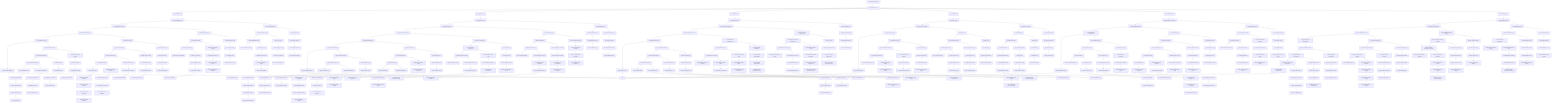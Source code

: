 %% Brand Metadata System and Advanced Features
%% View at https://mermaid.live
flowchart TD
  A[Brand Metadata System] --> B[Metadata Operations]
  
  %% Metadata Operations
  B --> C[Create Metadata]
  B --> D[Update Metadata]
  B --> E[Delete Metadata]
  B --> F[Query Metadata]
  B --> G[Metadata Validation]
  B --> H[Metadata Analytics]
  
  %% Create Metadata
  C --> C1[Validate Metadata Input]
  C1 --> C2[Check Metadata Structure]
  C2 --> C3[Validate Metadata Values]
  C3 --> C4[Create Metadata Record]
  C4 --> C5[Return Created Metadata]
  
  %% Validate Metadata Input
  C1 --> C1A[Check Metadata Object]
  C1A --> C1B[Validate Metadata Keys]
  C1B --> C1C[Validate Metadata Values]
  C1C --> C1D[Return Validation Result]
  
  %% Check Metadata Object
  C1A --> C1A1[Check Object Type]
  C1A1 --> C1A2[Check Object Structure]
  C1A2 --> C1A3[Check Object Properties]
  C1A3 --> C1A4[Return Object Validation]
  
  %% Validate Metadata Keys
  C1B --> C1B1[Check Key Format]
  C1B1 --> C1B2[Check Key Uniqueness]
  C1B2 --> C1B3[Check Key Constraints]
  C1B3 --> C1B4[Return Key Validation]
  
  %% Validate Metadata Values
  C1C --> C1C1[Check Value Types]
  C1C1 --> C1C2[Check Value Constraints]
  C1C2 --> C1C3[Check Value Validation Rules]
  C1C3 --> C1C4[Return Value Validation]
  
  %% Check Metadata Structure
  C2 --> C2A[Validate Object Structure]
  C2A --> C2B[Check Nested Objects]
  C2B --> C2C[Check Array Structures]
  C2C --> C2D[Return Structure Validation]
  
  %% Validate Object Structure
  C2A --> C2A1[Check Object Hierarchy]
  C2A1 --> C2A2[Check Object Depth]
  C2A2 --> C2A3[Check Object Size]
  C2A3 --> C2A4[Return Structure Check]
  
  %% Check Nested Objects
  C2B --> C2B1[Validate Nested Object Structure]
  C2B1 --> C2B2[Check Nested Object Keys]
  C2B2 --> C2B3[Check Nested Object Values]
  C2B3 --> C2B4[Return Nested Object Validation]
  
  %% Check Array Structures
  C2C --> C2C1[Validate Array Structure]
  C2C1 --> C2C2[Check Array Elements]
  C2C2 --> C2C3[Check Array Constraints]
  C2C3 --> C2C4[Return Array Validation]
  
  %% Validate Metadata Values
  C3 --> C3A[Check String Values]
  C3A --> C3B[Check Number Values]
  C3B --> C3C[Check Boolean Values]
  C3C --> C3D[Check Object Values]
  C3D --> C3E[Check Array Values]
  
  %% Check String Values
  C3A --> C3A1[Validate String Format]
  C3A1 --> C3A2[Check String Length]
  C3A2 --> C3A3[Check String Content]
  C3A3 --> C3A4[Return String Validation]
  
  %% Check Number Values
  C3B --> C3B1[Validate Number Format]
  C3B1 --> C3B2[Check Number Range]
  C3B2 --> C3B3[Check Number Precision]
  C3B3 --> C3B4[Return Number Validation]
  
  %% Check Boolean Values
  C3C --> C3C1[Validate Boolean Format]
  C3C1 --> C3C2[Check Boolean Constraints]
  C3C2 --> C3C3[Return Boolean Validation]
  
  %% Check Object Values
  C3D --> C3D1[Validate Object Value Structure]
  C3D1 --> C3D2[Check Object Value Keys]
  C3D2 --> C3D3[Check Object Value Values]
  C3D3 --> C3D4[Return Object Value Validation]
  
  %% Check Array Values
  C3E --> C3E1[Validate Array Value Structure]
  C3E1 --> C3E2[Check Array Value Elements]
  C3E2 --> C3E3[Check Array Value Constraints]
  C3E3 --> C3E4[Return Array Value Validation]
  
  %% Create Metadata Record
  C4 --> C4A[Initialize Metadata Object]
  C4A --> C4B[Set Metadata Properties]
  C4B --> C4C[Set Metadata Timestamps]
  C4C --> C4D[Save Metadata Record]
  
  %% Initialize Metadata Object
  C4A --> C4A1[Create New Metadata Instance]
  C4A1 --> C4A2[Set Basic Properties]
  C4A2 --> C4A3[Set Metadata Structure]
  C4A3 --> C4A4[Return Initialized Object]
  
  %% Set Metadata Properties
  C4B --> C4B1[Set Metadata Keys]
  C4B1 --> C4B2[Set Metadata Values]
  C4B2 --> C4B3[Set Metadata Constraints]
  C4B3 --> C4B4[Return Properties Set]
  
  %% Set Metadata Timestamps
  C4C --> C4C1[Set Created At Timestamp]
  C4C1 --> C4C2[Set Updated At Timestamp]
  C4C2 --> C4C3[Set Metadata Version]
  C4C3 --> C4C4[Return Timestamps Set]
  
  %% Save Metadata Record
  C4D --> C4D1[Execute Save Operation]
  C4D1 --> C4D2[Handle Save Response]
  C4D2 --> C4D3[Validate Save Success]
  C4D3 --> C4D4[Return Save Status]
  
  %% Update Metadata
  D --> D1[Find Metadata by ID]
  D1 --> D2[Validate Update Input]
  D2 --> D3[Check Update Permissions]
  D3 --> D4[Update Metadata Fields]
  D4 --> D5[Save Updated Metadata]
  D5 --> D6[Return Updated Metadata]
  
  %% Find Metadata by ID
  D1 --> D1A[Query Metadata by ID]
  D1A --> D1B[Validate Metadata Exists]
  D1B --> D1C[Check Metadata Access]
  D1C --> D1D[Return Metadata Data]
  
  %% Query Metadata by ID
  D1A --> D1A1[Execute Metadata Query]
  D1A1 --> D1A2[Check Query Results]
  D1A2 --> D1A3[Validate Metadata Found]
  D1A3 --> D1A4[Return Metadata Object]
  
  %% Validate Update Input
  D2 --> D2A[Check Update Object]
  D2A --> D2B[Validate Update Keys]
  D2B --> D2C[Validate Update Values]
  D2C --> D2D[Return Update Validation]
  
  %% Check Update Object
  D2A --> D2A1[Check Update Object Type]
  D2A1 --> D2A2[Check Update Object Structure]
  D2A2 --> D2A3[Check Update Object Properties]
  D2A3 --> D2A4[Return Update Object Validation]
  
  %% Validate Update Keys
  D2B --> D2B1[Check Update Key Format]
  D2B1 --> D2B2[Check Update Key Validity]
  D2B2 --> D2B3[Check Update Key Constraints]
  D2B3 --> D2B4[Return Update Key Validation]
  
  %% Validate Update Values
  D2C --> D2C1[Check Update Value Types]
  D2C1 --> D2C2[Check Update Value Constraints]
  D2C2 --> D2C3[Check Update Value Rules]
  D2C3 --> D2C4[Return Update Value Validation]
  
  %% Check Update Permissions
  D3 --> D3A[Check User Permissions]
  D3A --> D3B[Check Metadata Permissions]
  D3B --> D3C[Check Update Permissions]
  D3C --> D3D[Return Permission Check]
  
  %% Check User Permissions
  D3A --> D3A1[Check User Role]
  D3A1 --> D3A2[Check User Access]
  D3A2 --> D3A3[Check User Permissions]
  D3A3 --> D3A4[Return User Permission Check]
  
  %% Check Metadata Permissions
  D3B --> D3B1[Check Metadata Access Level]
  D3B1 --> D3B2[Check Metadata Ownership]
  D3B2 --> D3B3[Check Metadata Permissions]
  D3B3 --> D3B4[Return Metadata Permission Check]
  
  %% Check Update Permissions
  D3C --> D3C1[Check Update Access Level]
  D3C1 --> D3C2[Check Update Ownership]
  D3C2 --> D3C3[Check Update Permissions]
  D3C3 --> D3C4[Return Update Permission Check]
  
  %% Update Metadata Fields
  D4 --> D4A[Update Basic Fields]
  D4A --> D4B[Update Nested Fields]
  D4B --> D4C[Update Array Fields]
  D4C --> D4D[Update Timestamps]
  
  %% Update Basic Fields
  D4A --> D4A1[Update String Fields]
  D4A1 --> D4A2[Update Number Fields]
  D4A2 --> D4A3[Update Boolean Fields]
  D4A3 --> D4A4[Return Basic Fields Updated]
  
  %% Update Nested Fields
  D4B --> D4B1[Update Nested Object Fields]
  D4B1 --> D4B2[Update Nested Object Properties]
  D4B2 --> D4B3[Update Nested Object Values]
  D4B3 --> D4B4[Return Nested Fields Updated]
  
  %% Update Array Fields
  D4C --> D4C1[Update Array Elements]
  D4C1 --> D4C2[Update Array Properties]
  D4C2 --> D4C3[Update Array Values]
  D4C3 --> D4C4[Return Array Fields Updated]
  
  %% Update Timestamps
  D4D --> D4D1[Update Updated At Timestamp]
  D4D1 --> D4D2[Update Metadata Version]
  D4D2 --> D4D3[Update Change Timestamp]
  D4D3 --> D4D4[Return Timestamps Updated]
  
  %% Save Updated Metadata
  D5 --> D5A[Execute Update Operation]
  D5A --> D5B[Handle Update Response]
  D5B --> D5C[Validate Update Success]
  D5C --> D5D[Return Update Status]
  
  %% Execute Update Operation
  D5A --> D5A1[Prepare Update Query]
  D5A1 --> D5A2[Execute Update Query]
  D5A2 --> D5A3[Handle Update Response]
  D5A3 --> D5A4[Return Update Execution]
  
  %% Handle Update Response
  D5B --> D5B1[Check Update Response]
  D5B1 --> D5B2[Handle Update Errors]
  D5B2 --> D5B3[Validate Update Results]
  D5B3 --> D5B4[Return Update Response]
  
  %% Validate Update Success
  D5C --> D5C1[Check Update Success]
  D5C1 --> D5C2[Validate Update Results]
  D5C2 --> D5C3[Check Update Integrity]
  D5C3 --> D5C4[Return Update Validation]
  
  %% Delete Metadata
  E --> E1[Find Metadata by ID]
  E1 --> E2[Check Delete Permissions]
  E2 --> E3[Validate Delete Constraints]
  E3 --> E4[Delete Metadata Record]
  E4 --> E5[Return Delete Status]
  
  %% Find Metadata by ID
  E1 --> E1A[Query Metadata by ID]
  E1A --> E1B[Validate Metadata Exists]
  E1B --> E1C[Check Metadata Access]
  E1C --> E1D[Return Metadata Data]
  
  %% Check Delete Permissions
  E2 --> E2A[Check User Delete Permissions]
  E2A --> E2B[Check Metadata Delete Permissions]
  E2B --> E2C[Check Delete Access Level]
  E2C --> E2D[Return Delete Permission Check]
  
  %% Check User Delete Permissions
  E2A --> E2A1[Check User Role]
  E2A1 --> E2A2[Check User Delete Access]
  E2A2 --> E2A3[Check User Delete Permissions]
  E2A3 --> E2A4[Return User Delete Permission Check]
  
  %% Check Metadata Delete Permissions
  E2B --> E2B1[Check Metadata Delete Access]
  E2B1 --> E2B2[Check Metadata Delete Ownership]
  E2B2 --> E2B3[Check Metadata Delete Permissions]
  E2B3 --> E2B4[Return Metadata Delete Permission Check]
  
  %% Check Delete Access Level
  E2C --> E2C1[Check Delete Access Level]
  E2C1 --> E2C2[Check Delete Ownership]
  E2C2 --> E2C3[Check Delete Permissions]
  E2C3 --> E2C4[Return Delete Access Level Check]
  
  %% Validate Delete Constraints
  E3 --> E3A[Check Metadata Dependencies]
  E3A --> E3B[Check Metadata Usage]
  E3B --> E3C[Check Delete Constraints]
  E3C --> E3D[Return Delete Constraint Validation]
  
  %% Check Metadata Dependencies
  E3A --> E3A1[Check Metadata References]
  E3A1 --> E3A2[Check Metadata Dependencies]
  E3A2 --> E3A3[Check Metadata Relationships]
  E3A3 --> E3A4[Return Metadata Dependency Check]
  
  %% Check Metadata Usage
  E3B --> E3B1[Check Metadata Usage Count]
  E3B1 --> E3B2[Check Metadata Usage Status]
  E3B2 --> E3B3[Check Metadata Usage Constraints]
  E3B3 --> E3B4[Return Metadata Usage Check]
  
  %% Check Delete Constraints
  E3C --> E3C1[Check Delete Business Rules]
  E3C1 --> E3C2[Check Delete System Rules]
  E3C2 --> E3C3[Check Delete User Rules]
  E3C3 --> E3C4[Return Delete Constraint Check]
  
  %% Delete Metadata Record
  E4 --> E4A[Execute Delete Operation]
  E4A --> E4B[Handle Delete Response]
  E4B --> E4C[Validate Delete Success]
  E4C --> E4D[Return Delete Status]
  
  %% Execute Delete Operation
  E4A --> E4A1[Prepare Delete Query]
  E4A1 --> E4A2[Execute Delete Query]
  E4A2 --> E4A3[Handle Delete Response]
  E4A3 --> E4A4[Return Delete Execution]
  
  %% Handle Delete Response
  E4B --> E4B1[Check Delete Response]
  E4B1 --> E4B2[Handle Delete Errors]
  E4B2 --> E4B3[Validate Delete Results]
  E4B3 --> E4B4[Return Delete Response]
  
  %% Validate Delete Success
  E4C --> E4C1[Check Delete Success]
  E4C1 --> E4C2[Validate Delete Results]
  E4C2 --> E4C3[Check Delete Integrity]
  E4C3 --> E4C4[Return Delete Validation]
  
  %% Query Metadata
  F --> F1[Build Query Filters]
  F1 --> F2[Execute Metadata Query]
  F2 --> F3[Process Query Results]
  F3 --> F4[Return Query Results]
  
  %% Build Query Filters
  F1 --> F1A[Initialize Query Object]
  F1A --> F1B[Add Basic Filters]
  F1B --> F1C[Add Advanced Filters]
  F1C --> F1D[Add Metadata Filters]
  
  %% Initialize Query Object
  F1A --> F1A1[Create Query Object]
  F1A1 --> F1A2[Set Query Parameters]
  F1A2 --> F1A3[Set Query Options]
  F1A3 --> F1A4[Return Query Object]
  
  %% Add Basic Filters
  F1B --> F1B1[Add ID Filter]
  F1B1 --> F1B2[Add Name Filter]
  F1B2 --> F1B3[Add Status Filter]
  F1B3 --> F1B4[Return Basic Filters]
  
  %% Add Advanced Filters
  F1C --> F1C1[Add Date Range Filter]
  F1C1 --> F1C2[Add User Filter]
  F1C2 --> F1C3[Add Permission Filter]
  F1C3 --> F1C4[Return Advanced Filters]
  
  %% Add Metadata Filters
  F1D --> F1D1[Add Metadata Key Filter]
  F1D1 --> F1D2[Add Metadata Value Filter]
  F1D2 --> F1D3[Add Metadata Type Filter]
  F1D3 --> F1D4[Return Metadata Filters]
  
  %% Execute Metadata Query
  F2 --> F2A[Execute Query]
  F2A --> F2B[Handle Query Response]
  F2B --> F2C[Validate Query Results]
  F2C --> F2D[Return Query Execution]
  
  %% Execute Query
  F2A --> F2A1[Prepare Query]
  F2A1 --> F2A2[Execute Query]
  F2A2 --> F2A3[Handle Query Response]
  F2A3 --> F2A4[Return Query Execution]
  
  %% Handle Query Response
  F2B --> F2B1[Check Query Response]
  F2B1 --> F2B2[Handle Query Errors]
  F2B2 --> F2B3[Validate Query Results]
  F2B3 --> F2B4[Return Query Response]
  
  %% Validate Query Results
  F2C --> F2C1[Check Query Success]
  F2C1 --> F2C2[Validate Query Results]
  F2C2 --> F2C3[Check Query Integrity]
  F2C3 --> F2C4[Return Query Validation]
  
  %% Process Query Results
  F3 --> F3A[Process Basic Results]
  F3A --> F3B[Process Advanced Results]
  F3B --> F3C[Process Metadata Results]
  F3C --> F3D[Return Processed Results]
  
  %% Process Basic Results
  F3A --> F3A1[Process ID Results]
  F3A1 --> F3A2[Process Name Results]
  F3A2 --> F3A3[Process Status Results]
  F3A3 --> F3A4[Return Basic Processed Results]
  
  %% Process Advanced Results
  F3B --> F3B1[Process Date Range Results]
  F3B1 --> F3B2[Process User Results]
  F3B2 --> F3B3[Process Permission Results]
  F3B3 --> F3B4[Return Advanced Processed Results]
  
  %% Process Metadata Results
  F3C --> F3C1[Process Metadata Key Results]
  F3C1 --> F3C2[Process Metadata Value Results]
  F3C2 --> F3C3[Process Metadata Type Results]
  F3C3 --> F3C4[Return Metadata Processed Results]
  
  %% Metadata Validation
  G --> G1[Validate Metadata Structure]
  G1 --> G2[Validate Metadata Values]
  G2 --> G3[Validate Metadata Constraints]
  G3 --> G4[Return Validation Results]
  
  %% Validate Metadata Structure
  G1 --> G1A[Check Object Structure]
  G1A --> G1B[Check Nested Structure]
  G1B --> G1C[Check Array Structure]
  G1C --> G1D[Return Structure Validation]
  
  %% Check Object Structure
  G1A --> G1A1[Check Object Hierarchy]
  G1A1 --> G1A2[Check Object Depth]
  G1A2 --> G1A3[Check Object Size]
  G1A3 --> G1A4[Return Object Structure Check]
  
  %% Check Nested Structure
  G1B --> G1B1[Check Nested Object Structure]
  G1B1 --> G1B2[Check Nested Object Keys]
  G1B2 --> G1B3[Check Nested Object Values]
  G1B3 --> G1B4[Return Nested Structure Check]
  
  %% Check Array Structure
  G1C --> G1C1[Check Array Structure]
  G1C1 --> G1C2[Check Array Elements]
  G1C2 --> G1C3[Check Array Constraints]
  G1C3 --> G1C4[Return Array Structure Check]
  
  %% Validate Metadata Values
  G2 --> G2A[Check String Values]
  G2A --> G2B[Check Number Values]
  G2B --> G2C[Check Boolean Values]
  G2C --> G2D[Check Object Values]
  G2D --> G2E[Check Array Values]
  
  %% Check String Values
  G2A --> G2A1[Validate String Format]
  G2A1 --> G2A2[Check String Length]
  G2A2 --> G2A3[Check String Content]
  G2A3 --> G2A4[Return String Value Check]
  
  %% Check Number Values
  G2B --> G2B1[Validate Number Format]
  G2B1 --> G2B2[Check Number Range]
  G2B2 --> G2B3[Check Number Precision]
  G2B3 --> G2B4[Return Number Value Check]
  
  %% Check Boolean Values
  G2C --> G2C1[Validate Boolean Format]
  G2C1 --> G2C2[Check Boolean Constraints]
  G2C2 --> G2C3[Return Boolean Value Check]
  
  %% Check Object Values
  G2D --> G2D1[Validate Object Value Structure]
  G2D1 --> G2D2[Check Object Value Keys]
  G2D2 --> G2D3[Check Object Value Values]
  G2D3 --> G2D4[Return Object Value Check]
  
  %% Check Array Values
  G2E --> G2E1[Validate Array Value Structure]
  G2E1 --> G2E2[Check Array Value Elements]
  G2E2 --> G2E3[Check Array Value Constraints]
  G2E3 --> G2E4[Return Array Value Check]
  
  %% Validate Metadata Constraints
  G3 --> G3A[Check Business Rules]
  G3A --> G3B[Check System Rules]
  G3B --> G3C[Check User Rules]
  G3C --> G3D[Return Constraint Validation]
  
  %% Check Business Rules
  G3A --> G3A1[Check Business Logic]
  G3A1 --> G3A2[Check Business Constraints]
  G3A2 --> G3A3[Check Business Validation]
  G3A3 --> G3A4[Return Business Rule Check]
  
  %% Check System Rules
  G3B --> G3B1[Check System Logic]
  G3B1 --> G3B2[Check System Constraints]
  G3B2 --> G3B3[Check System Validation]
  G3B3 --> G3B4[Return System Rule Check]
  
  %% Check User Rules
  G3C --> G3C1[Check User Logic]
  G3C1 --> G3C2[Check User Constraints]
  G3C2 --> G3C3[Check User Validation]
  G3C3 --> G3C4[Return User Rule Check]
  
  %% Metadata Analytics
  H --> H1[Track Metadata Usage]
  H1 --> H2[Analyze Metadata Patterns]
  H2 --> H3[Generate Metadata Reports]
  H3 --> H4[Optimize Metadata Management]
  
  %% Track Metadata Usage
  H1 --> H1A[Track Metadata Access]
  H1A --> H1B[Track Metadata Changes]
  H1B --> H1C[Track Metadata Performance]
  H1C --> H1D[Return Metadata Usage Tracking]
  
  %% Track Metadata Access
  H1A --> H1A1[Track Metadata Reads]
  H1A1 --> H1A2[Track Metadata Writes]
  H1A2 --> H1A3[Track Metadata Queries]
  H1A3 --> H1A4[Return Metadata Access Tracking]
  
  %% Track Metadata Changes
  H1B --> H1B1[Track Metadata Updates]
  H1B1 --> H1B2[Track Metadata Deletes]
  H1B2 --> H1B3[Track Metadata Creates]
  H1B3 --> H1B4[Return Metadata Change Tracking]
  
  %% Track Metadata Performance
  H1C --> H1C1[Track Metadata Response Time]
  H1C1 --> H1C2[Track Metadata Throughput]
  H1C2 --> H1C3[Track Metadata Scalability]
  H1C3 --> H1C4[Return Metadata Performance Tracking]
  
  %% Analyze Metadata Patterns
  H2 --> H2A[Analyze Metadata Usage Patterns]
  H2A --> H2B[Analyze Metadata Change Patterns]
  H2B --> H2C[Analyze Metadata Performance Patterns]
  H2C --> H2D[Return Metadata Pattern Analysis]
  
  %% Analyze Metadata Usage Patterns
  H2A --> H2A1[Analyze Usage Frequency]
  H2A1 --> H2A2[Analyze Usage Timing]
  H2A2 --> H2A3[Analyze Usage Trends]
  H2A3 --> H2A4[Return Usage Pattern Analysis]
  
  %% Analyze Metadata Change Patterns
  H2B --> H2B1[Analyze Change Frequency]
  H2B1 --> H2B2[Analyze Change Timing]
  H2B2 --> H2B3[Analyze Change Trends]
  H2B3 --> H2B4[Return Change Pattern Analysis]
  
  %% Analyze Metadata Performance Patterns
  H2C --> H2C1[Analyze Performance Frequency]
  H2C1 --> H2C2[Analyze Performance Timing]
  H2C2 --> H2C3[Analyze Performance Trends]
  H2C3 --> H2C4[Return Performance Pattern Analysis]
  
  %% Generate Metadata Reports
  H3 --> H3A[Generate Usage Reports]
  H3A --> H3B[Generate Change Reports]
  H3B --> H3C[Generate Performance Reports]
  H3C --> H3D[Return Metadata Reports]
  
  %% Generate Usage Reports
  H3A --> H3A1[Generate Usage Summary]
  H3A1 --> H3A2[Generate Usage Statistics]
  H3A2 --> H3A3[Generate Usage Insights]
  H3A3 --> H3A4[Return Usage Reports]
  
  %% Generate Change Reports
  H3B --> H3B1[Generate Change Summary]
  H3B1 --> H3B2[Generate Change Statistics]
  H3B2 --> H3B3[Generate Change Insights]
  H3B3 --> H3B4[Return Change Reports]
  
  %% Generate Performance Reports
  H3C --> H3C1[Generate Performance Summary]
  H3C1 --> H3C2[Generate Performance Statistics]
  H3C2 --> H3C3[Generate Performance Insights]
  H3C3 --> H3C4[Return Performance Reports]
  
  %% Optimize Metadata Management
  H4 --> H4A[Optimize Metadata Queries]
  H4A --> H4B[Optimize Metadata Performance]
  H4B --> H4C[Optimize Metadata User Experience]
  H4C --> H4D[Return Metadata Optimization]
  
  %% Optimize Metadata Queries
  H4A --> H4A1[Optimize Query Performance]
  H4A1 --> H4A2[Optimize Query Structure]
  H4A2 --> H4A3[Optimize Query Caching]
  H4A3 --> H4A4[Return Query Optimization]
  
  %% Optimize Metadata Performance
  H4B --> H4B1[Optimize Response Time]
  H4B1 --> H4B2[Optimize Throughput]
  H4B2 --> H4B3[Optimize Scalability]
  H4B3 --> H4B4[Return Performance Optimization]
  
  %% Optimize Metadata User Experience
  H4C --> H4C1[Optimize User Interface]
  H4C1 --> H4C2[Optimize User Interactions]
  H4C2 --> H4C3[Optimize User Feedback]
  H4C3 --> H4C4[Return UX Optimization]
  
  %% End points
  C5 --> Z[End]
  D6 --> Z
  E5 --> Z
  F4 --> Z
  G4 --> Z
  H4D --> Z